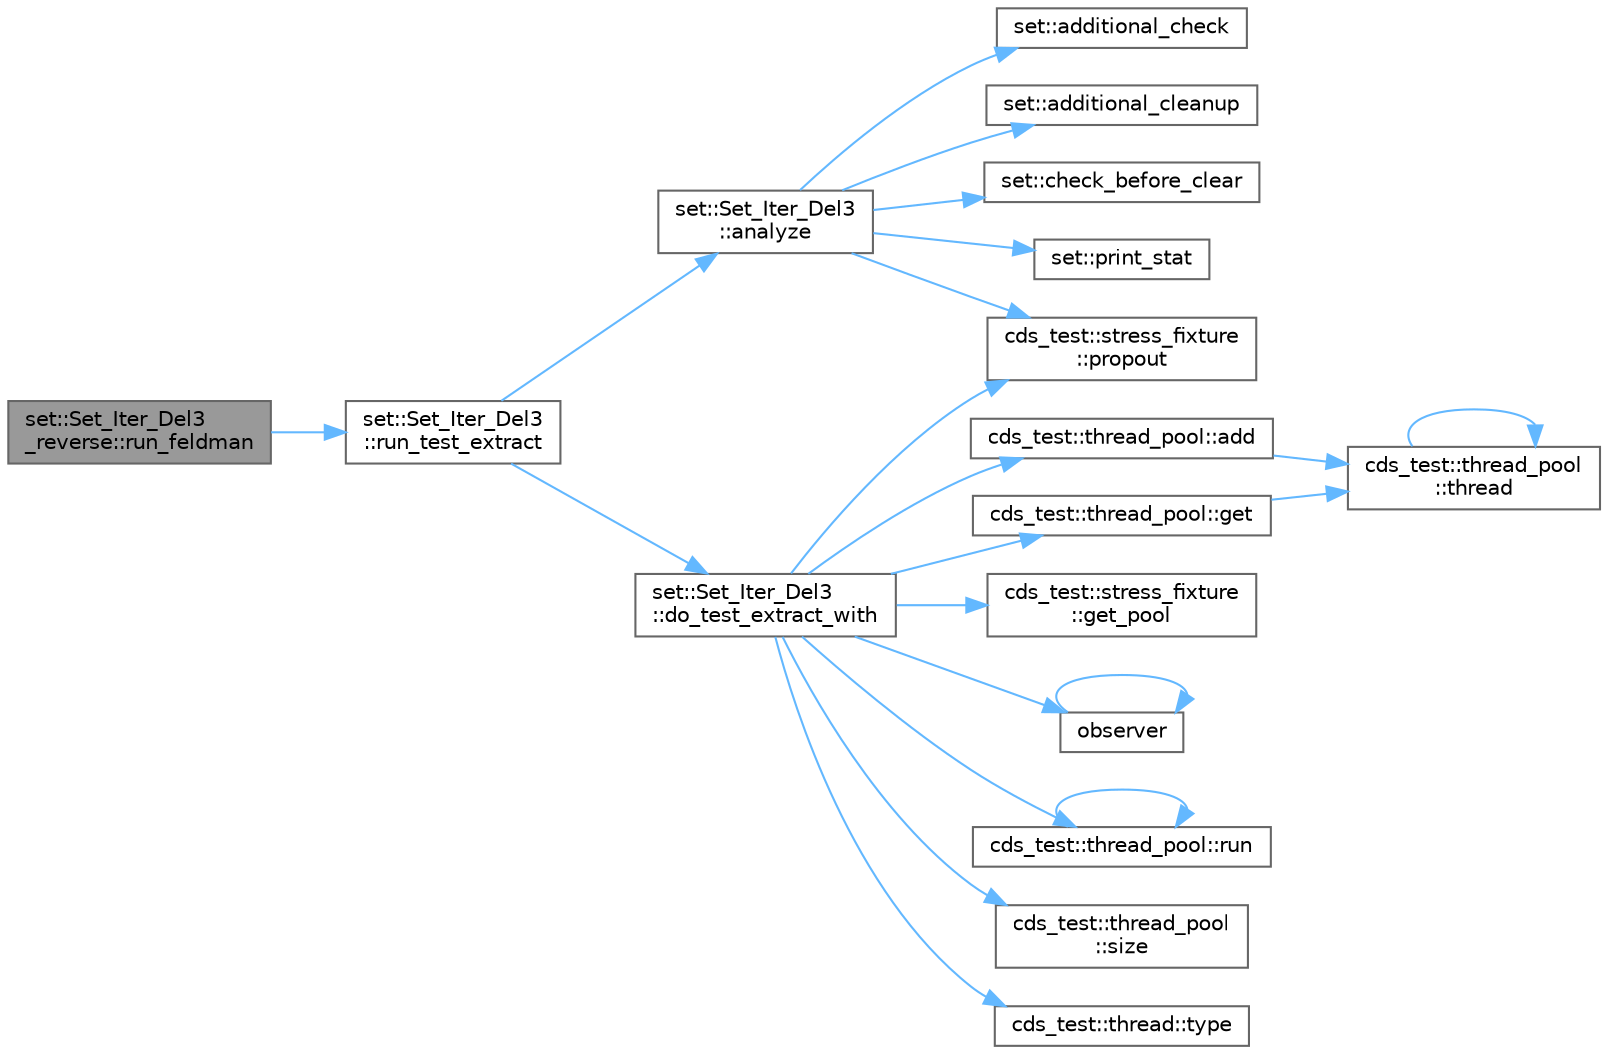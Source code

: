 digraph "set::Set_Iter_Del3_reverse::run_feldman"
{
 // LATEX_PDF_SIZE
  bgcolor="transparent";
  edge [fontname=Helvetica,fontsize=10,labelfontname=Helvetica,labelfontsize=10];
  node [fontname=Helvetica,fontsize=10,shape=box,height=0.2,width=0.4];
  rankdir="LR";
  Node1 [id="Node000001",label="set::Set_Iter_Del3\l_reverse::run_feldman",height=0.2,width=0.4,color="gray40", fillcolor="grey60", style="filled", fontcolor="black",tooltip=" "];
  Node1 -> Node2 [id="edge1_Node000001_Node000002",color="steelblue1",style="solid",tooltip=" "];
  Node2 [id="Node000002",label="set::Set_Iter_Del3\l::run_test_extract",height=0.2,width=0.4,color="grey40", fillcolor="white", style="filled",URL="$classset_1_1_set___iter___del3.html#a6e4f3633eada11b9fa3ff80be12beacd",tooltip=" "];
  Node2 -> Node3 [id="edge2_Node000002_Node000003",color="steelblue1",style="solid",tooltip=" "];
  Node3 [id="Node000003",label="set::Set_Iter_Del3\l::analyze",height=0.2,width=0.4,color="grey40", fillcolor="white", style="filled",URL="$classset_1_1_set___iter___del3.html#a2f37e29024836b76300ca29523b398cb",tooltip=" "];
  Node3 -> Node4 [id="edge3_Node000003_Node000004",color="steelblue1",style="solid",tooltip=" "];
  Node4 [id="Node000004",label="set::additional_check",height=0.2,width=0.4,color="grey40", fillcolor="white", style="filled",URL="$namespaceset.html#ae7f5e7be97667b8927cc1c418fd8739e",tooltip=" "];
  Node3 -> Node5 [id="edge4_Node000003_Node000005",color="steelblue1",style="solid",tooltip=" "];
  Node5 [id="Node000005",label="set::additional_cleanup",height=0.2,width=0.4,color="grey40", fillcolor="white", style="filled",URL="$namespaceset.html#ad427ad9417f5ac589cb013891192f66f",tooltip=" "];
  Node3 -> Node6 [id="edge5_Node000003_Node000006",color="steelblue1",style="solid",tooltip=" "];
  Node6 [id="Node000006",label="set::check_before_clear",height=0.2,width=0.4,color="grey40", fillcolor="white", style="filled",URL="$namespaceset.html#a979c39ed228967600ed49887dc3d6d7b",tooltip=" "];
  Node3 -> Node7 [id="edge6_Node000003_Node000007",color="steelblue1",style="solid",tooltip=" "];
  Node7 [id="Node000007",label="set::print_stat",height=0.2,width=0.4,color="grey40", fillcolor="white", style="filled",URL="$namespaceset.html#a67bffe946f5cb86a1244dc024dbdb337",tooltip=" "];
  Node3 -> Node8 [id="edge7_Node000003_Node000008",color="steelblue1",style="solid",tooltip=" "];
  Node8 [id="Node000008",label="cds_test::stress_fixture\l::propout",height=0.2,width=0.4,color="grey40", fillcolor="white", style="filled",URL="$classcds__test_1_1stress__fixture.html#ac95548c5a6a26ae75d26744d66b92786",tooltip=" "];
  Node2 -> Node9 [id="edge8_Node000002_Node000009",color="steelblue1",style="solid",tooltip=" "];
  Node9 [id="Node000009",label="set::Set_Iter_Del3\l::do_test_extract_with",height=0.2,width=0.4,color="grey40", fillcolor="white", style="filled",URL="$classset_1_1_set___iter___del3.html#a7dc1b9eade81dd8ed68ea520b79b4d27",tooltip=" "];
  Node9 -> Node10 [id="edge9_Node000009_Node000010",color="steelblue1",style="solid",tooltip=" "];
  Node10 [id="Node000010",label="cds_test::thread_pool::add",height=0.2,width=0.4,color="grey40", fillcolor="white", style="filled",URL="$classcds__test_1_1thread__pool.html#adacf14c99b34b4fb5de31cb8503239a0",tooltip=" "];
  Node10 -> Node11 [id="edge10_Node000010_Node000011",color="steelblue1",style="solid",tooltip=" "];
  Node11 [id="Node000011",label="cds_test::thread_pool\l::thread",height=0.2,width=0.4,color="grey40", fillcolor="white", style="filled",URL="$classcds__test_1_1thread__pool.html#adb314a48b19f4325e5e69e8a60091fce",tooltip=" "];
  Node11 -> Node11 [id="edge11_Node000011_Node000011",color="steelblue1",style="solid",tooltip=" "];
  Node9 -> Node12 [id="edge12_Node000009_Node000012",color="steelblue1",style="solid",tooltip=" "];
  Node12 [id="Node000012",label="cds_test::thread_pool::get",height=0.2,width=0.4,color="grey40", fillcolor="white", style="filled",URL="$classcds__test_1_1thread__pool.html#a2361900d2078105c856504f9cce5bb43",tooltip=" "];
  Node12 -> Node11 [id="edge13_Node000012_Node000011",color="steelblue1",style="solid",tooltip=" "];
  Node9 -> Node13 [id="edge14_Node000009_Node000013",color="steelblue1",style="solid",tooltip=" "];
  Node13 [id="Node000013",label="cds_test::stress_fixture\l::get_pool",height=0.2,width=0.4,color="grey40", fillcolor="white", style="filled",URL="$classcds__test_1_1stress__fixture.html#af2f87305f631273a6f47c0df3a1bc8be",tooltip=" "];
  Node9 -> Node14 [id="edge15_Node000009_Node000014",color="steelblue1",style="solid",tooltip=" "];
  Node14 [id="Node000014",label="observer",height=0.2,width=0.4,color="grey40", fillcolor="white", style="filled",URL="$test__basics_8cpp.html#ae362ef40752341c76d5edd1d99e46918",tooltip=" "];
  Node14 -> Node14 [id="edge16_Node000014_Node000014",color="steelblue1",style="solid",tooltip=" "];
  Node9 -> Node8 [id="edge17_Node000009_Node000008",color="steelblue1",style="solid",tooltip=" "];
  Node9 -> Node15 [id="edge18_Node000009_Node000015",color="steelblue1",style="solid",tooltip=" "];
  Node15 [id="Node000015",label="cds_test::thread_pool::run",height=0.2,width=0.4,color="grey40", fillcolor="white", style="filled",URL="$classcds__test_1_1thread__pool.html#a64815f020680ea9f18a09ec7cd4ba91c",tooltip=" "];
  Node15 -> Node15 [id="edge19_Node000015_Node000015",color="steelblue1",style="solid",tooltip=" "];
  Node9 -> Node16 [id="edge20_Node000009_Node000016",color="steelblue1",style="solid",tooltip=" "];
  Node16 [id="Node000016",label="cds_test::thread_pool\l::size",height=0.2,width=0.4,color="grey40", fillcolor="white", style="filled",URL="$classcds__test_1_1thread__pool.html#a23de21b354688d4e180f8b9766ed0e49",tooltip=" "];
  Node9 -> Node17 [id="edge21_Node000009_Node000017",color="steelblue1",style="solid",tooltip=" "];
  Node17 [id="Node000017",label="cds_test::thread::type",height=0.2,width=0.4,color="grey40", fillcolor="white", style="filled",URL="$classcds__test_1_1thread.html#ac8c2317fda6984cf6c6d1b0e310ff01b",tooltip=" "];
}
